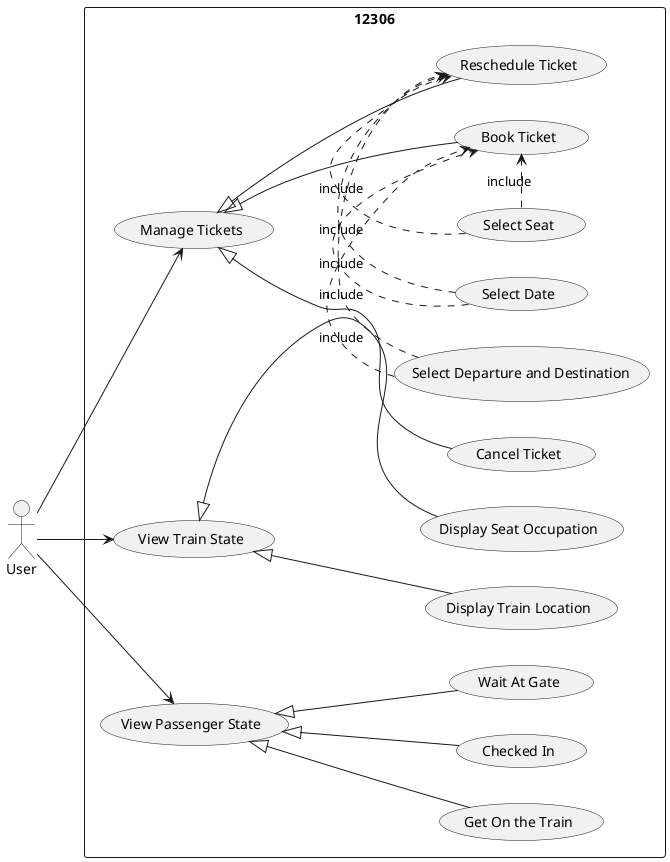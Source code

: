 @startuml
left to right direction

actor User

rectangle 12306 {
  User --> (Manage Tickets)
  User --> (View Train State)
  User --> (View Passenger State)
  (Manage Tickets)<|--(Book Ticket)
  (Manage Tickets)<|--(Reschedule Ticket)
  (Manage Tickets)<|--(Cancel Ticket)
  (View Train State)<|--(Display Train Location)
  (View Train State)<|--(Display Seat Occupation)
  (View Passenger State) <|-- (Checked In)
  (View Passenger State) <|-- (Wait At Gate)
  (View Passenger State) <|-- (Get On the Train)
  (Select Departure and Destination).>  (Book Ticket):include
  (Select Seat).>(Book Ticket):include
  (Select Date).>(Book Ticket):include
  (Select Departure and Destination).>  (Reschedule Ticket):include
  (Select Seat).>(Reschedule Ticket):include
  (Select Date).>(Reschedule Ticket):include
}
@enduml